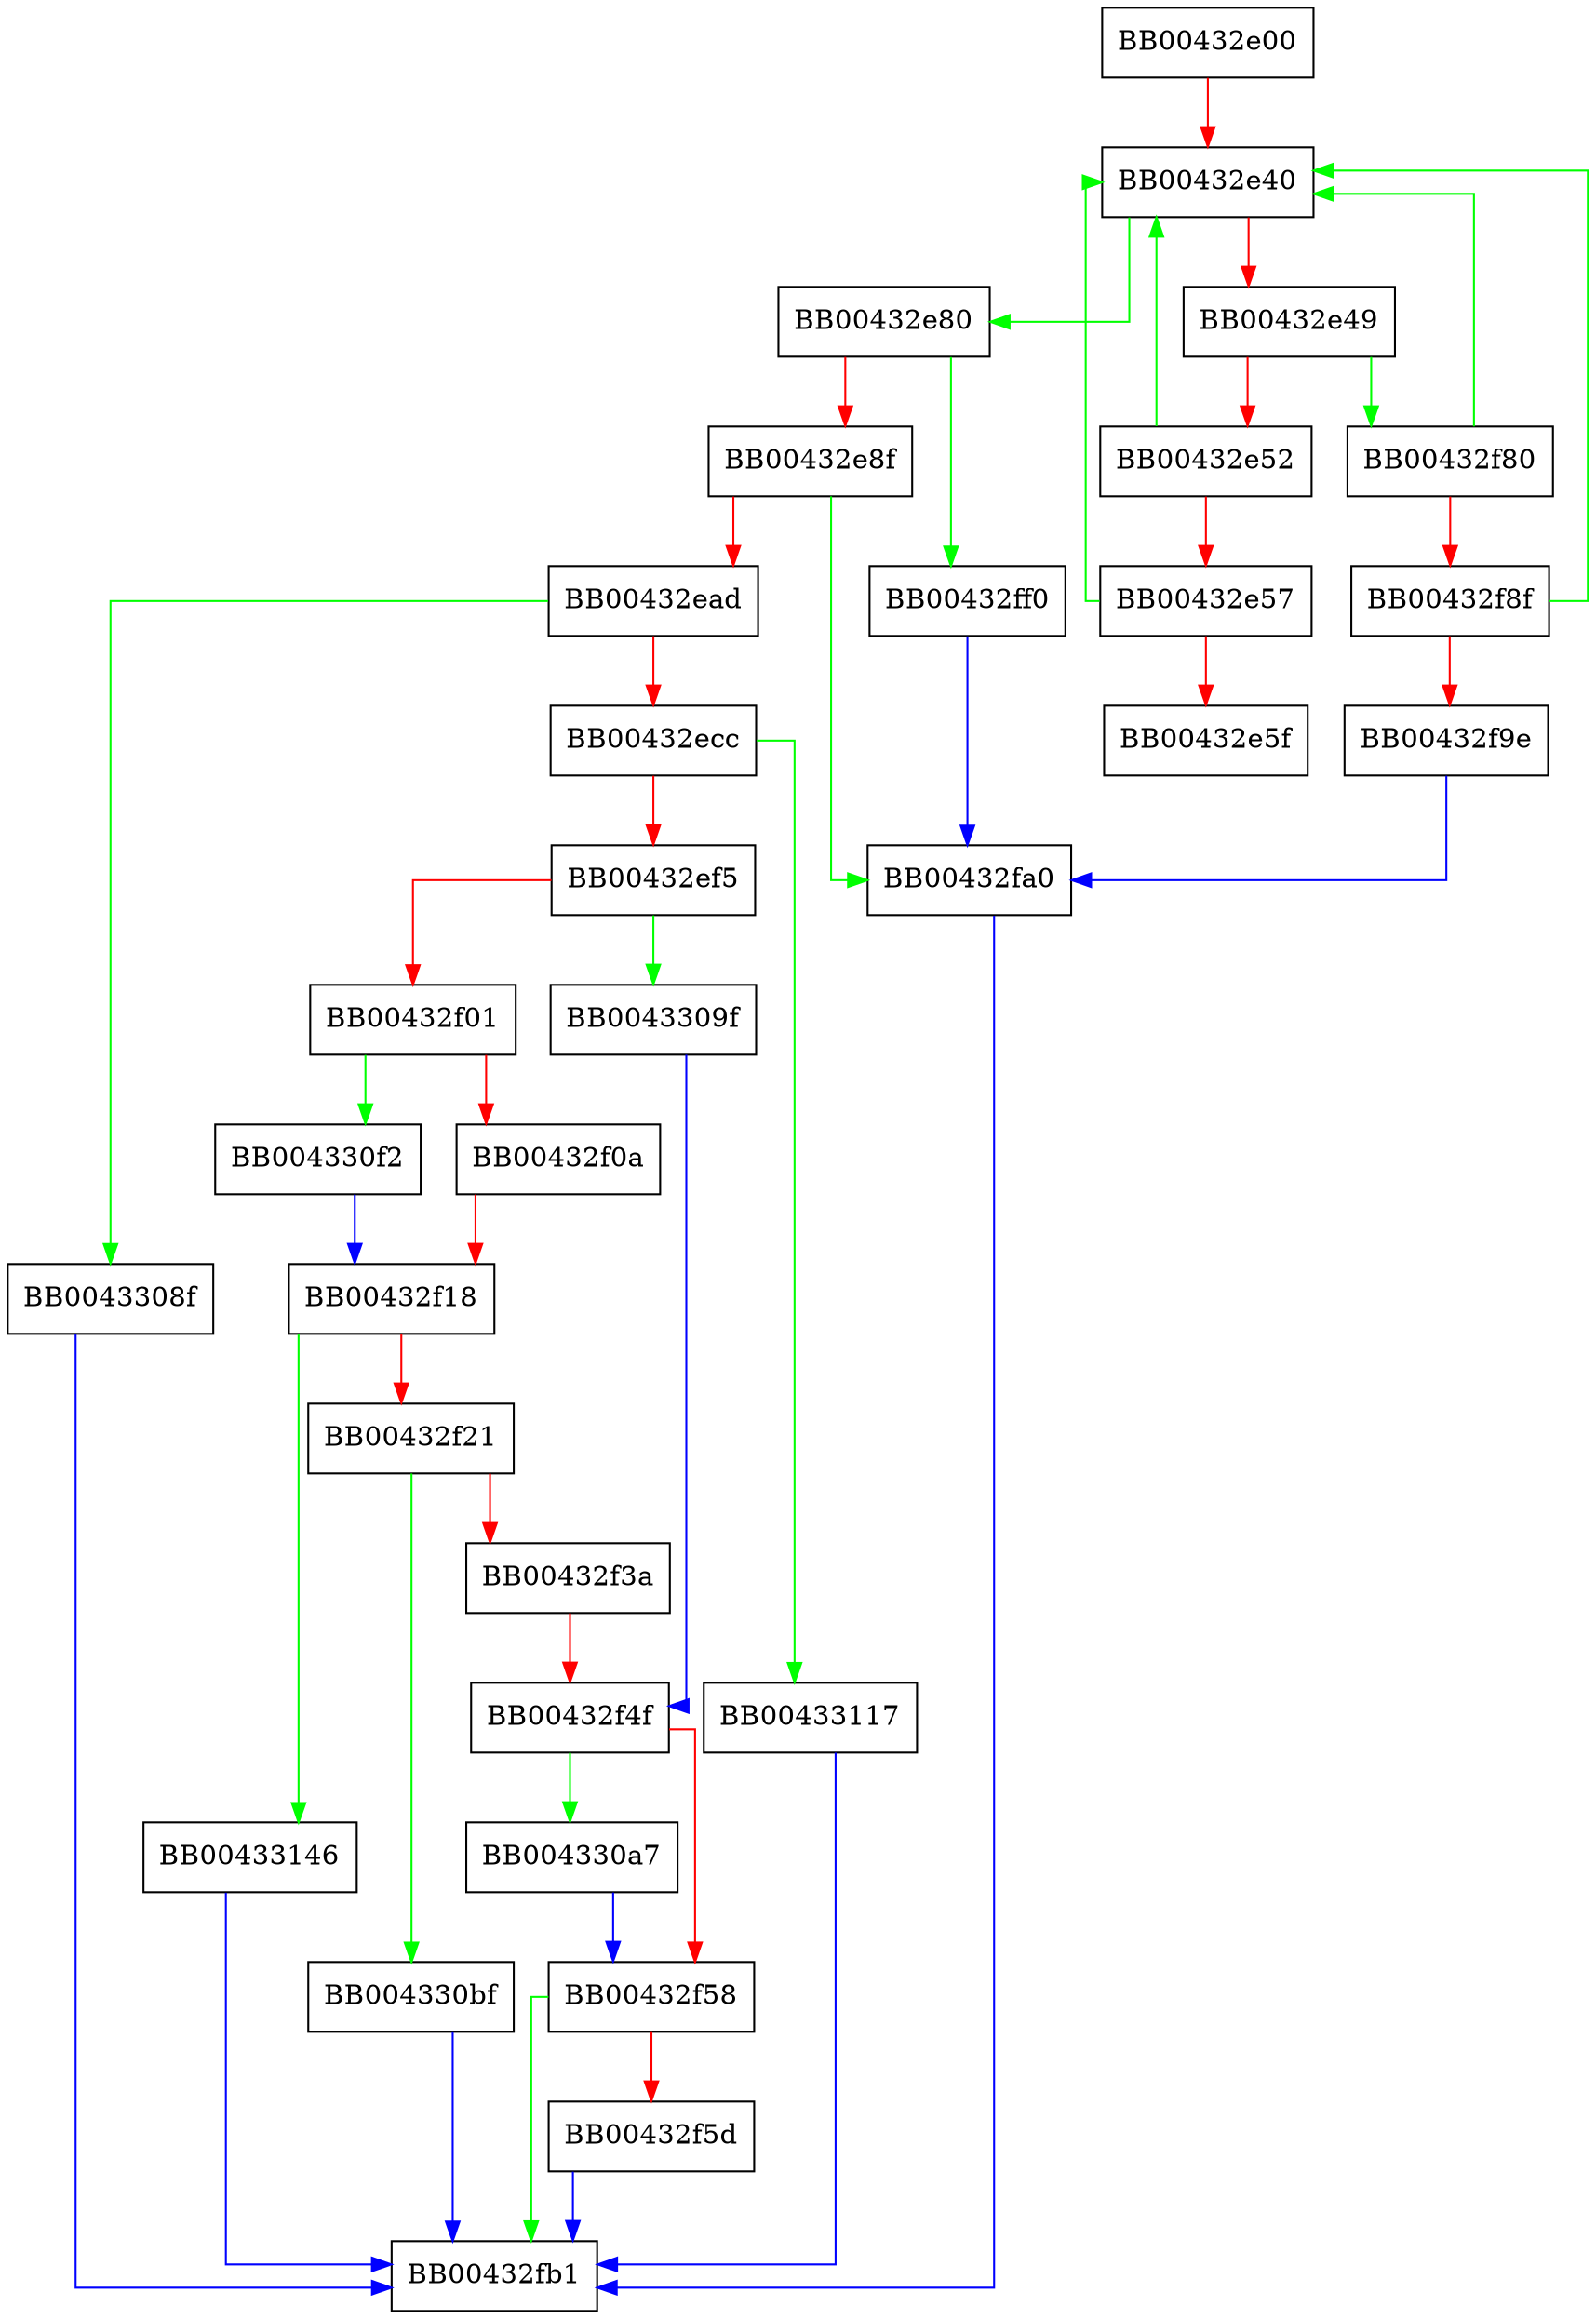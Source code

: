 digraph pkeyparam_main {
  node [shape="box"];
  graph [splines=ortho];
  BB00432e00 -> BB00432e40 [color="red"];
  BB00432e40 -> BB00432e80 [color="green"];
  BB00432e40 -> BB00432e49 [color="red"];
  BB00432e49 -> BB00432f80 [color="green"];
  BB00432e49 -> BB00432e52 [color="red"];
  BB00432e52 -> BB00432e40 [color="green"];
  BB00432e52 -> BB00432e57 [color="red"];
  BB00432e57 -> BB00432e40 [color="green"];
  BB00432e57 -> BB00432e5f [color="red"];
  BB00432e80 -> BB00432ff0 [color="green"];
  BB00432e80 -> BB00432e8f [color="red"];
  BB00432e8f -> BB00432fa0 [color="green"];
  BB00432e8f -> BB00432ead [color="red"];
  BB00432ead -> BB0043308f [color="green"];
  BB00432ead -> BB00432ecc [color="red"];
  BB00432ecc -> BB00433117 [color="green"];
  BB00432ecc -> BB00432ef5 [color="red"];
  BB00432ef5 -> BB0043309f [color="green"];
  BB00432ef5 -> BB00432f01 [color="red"];
  BB00432f01 -> BB004330f2 [color="green"];
  BB00432f01 -> BB00432f0a [color="red"];
  BB00432f0a -> BB00432f18 [color="red"];
  BB00432f18 -> BB00433146 [color="green"];
  BB00432f18 -> BB00432f21 [color="red"];
  BB00432f21 -> BB004330bf [color="green"];
  BB00432f21 -> BB00432f3a [color="red"];
  BB00432f3a -> BB00432f4f [color="red"];
  BB00432f4f -> BB004330a7 [color="green"];
  BB00432f4f -> BB00432f58 [color="red"];
  BB00432f58 -> BB00432fb1 [color="green"];
  BB00432f58 -> BB00432f5d [color="red"];
  BB00432f5d -> BB00432fb1 [color="blue"];
  BB00432f80 -> BB00432e40 [color="green"];
  BB00432f80 -> BB00432f8f [color="red"];
  BB00432f8f -> BB00432e40 [color="green"];
  BB00432f8f -> BB00432f9e [color="red"];
  BB00432f9e -> BB00432fa0 [color="blue"];
  BB00432fa0 -> BB00432fb1 [color="blue"];
  BB00432ff0 -> BB00432fa0 [color="blue"];
  BB0043308f -> BB00432fb1 [color="blue"];
  BB0043309f -> BB00432f4f [color="blue"];
  BB004330a7 -> BB00432f58 [color="blue"];
  BB004330bf -> BB00432fb1 [color="blue"];
  BB004330f2 -> BB00432f18 [color="blue"];
  BB00433117 -> BB00432fb1 [color="blue"];
  BB00433146 -> BB00432fb1 [color="blue"];
}